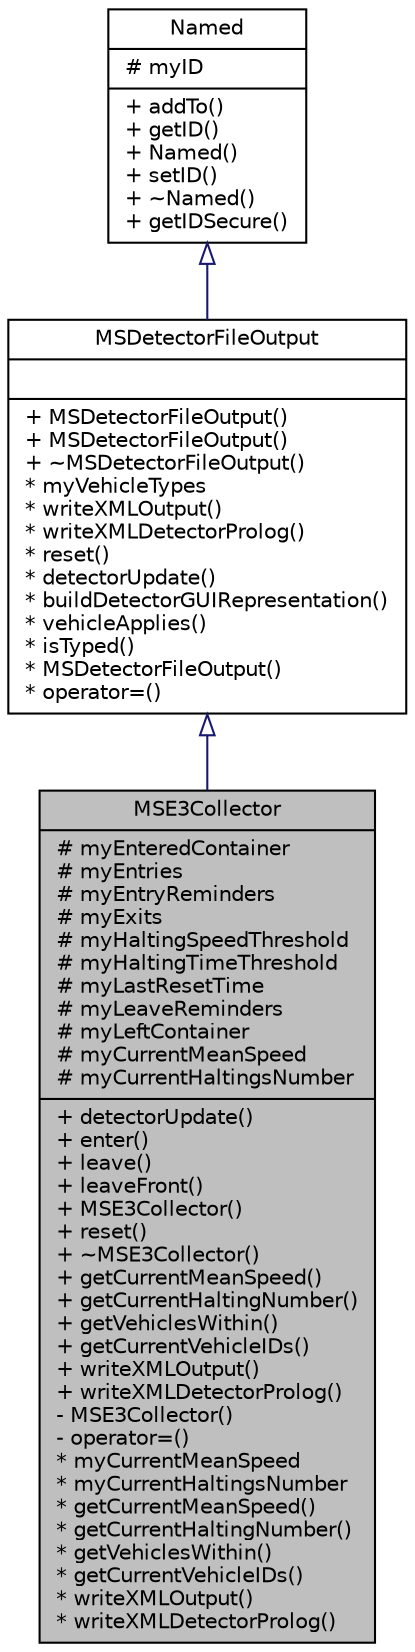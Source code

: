digraph "MSE3Collector"
{
  edge [fontname="Helvetica",fontsize="10",labelfontname="Helvetica",labelfontsize="10"];
  node [fontname="Helvetica",fontsize="10",shape=record];
  Node4 [label="{MSE3Collector\n|# myEnteredContainer\l# myEntries\l# myEntryReminders\l# myExits\l# myHaltingSpeedThreshold\l# myHaltingTimeThreshold\l# myLastResetTime\l# myLeaveReminders\l# myLeftContainer\l# myCurrentMeanSpeed\l# myCurrentHaltingsNumber\l|+ detectorUpdate()\l+ enter()\l+ leave()\l+ leaveFront()\l+ MSE3Collector()\l+ reset()\l+ ~MSE3Collector()\l+ getCurrentMeanSpeed()\l+ getCurrentHaltingNumber()\l+ getVehiclesWithin()\l+ getCurrentVehicleIDs()\l+ writeXMLOutput()\l+ writeXMLDetectorProlog()\l- MSE3Collector()\l- operator=()\l* myCurrentMeanSpeed\l* myCurrentHaltingsNumber\l* getCurrentMeanSpeed()\l* getCurrentHaltingNumber()\l* getVehiclesWithin()\l* getCurrentVehicleIDs()\l* writeXMLOutput()\l* writeXMLDetectorProlog()\l}",height=0.2,width=0.4,color="black", fillcolor="grey75", style="filled", fontcolor="black"];
  Node5 -> Node4 [dir="back",color="midnightblue",fontsize="10",style="solid",arrowtail="onormal",fontname="Helvetica"];
  Node5 [label="{MSDetectorFileOutput\n||+ MSDetectorFileOutput()\l+ MSDetectorFileOutput()\l+ ~MSDetectorFileOutput()\l* myVehicleTypes\l* writeXMLOutput()\l* writeXMLDetectorProlog()\l* reset()\l* detectorUpdate()\l* buildDetectorGUIRepresentation()\l* vehicleApplies()\l* isTyped()\l* MSDetectorFileOutput()\l* operator=()\l}",height=0.2,width=0.4,color="black", fillcolor="white", style="filled",URL="$d4/de2/class_m_s_detector_file_output.html",tooltip="Base of value-generating classes (detectors) "];
  Node6 -> Node5 [dir="back",color="midnightblue",fontsize="10",style="solid",arrowtail="onormal",fontname="Helvetica"];
  Node6 [label="{Named\n|# myID\l|+ addTo()\l+ getID()\l+ Named()\l+ setID()\l+ ~Named()\l+ getIDSecure()\l}",height=0.2,width=0.4,color="black", fillcolor="white", style="filled",URL="$d5/dbf/class_named.html",tooltip="Base class for objects which have an id. "];
}
